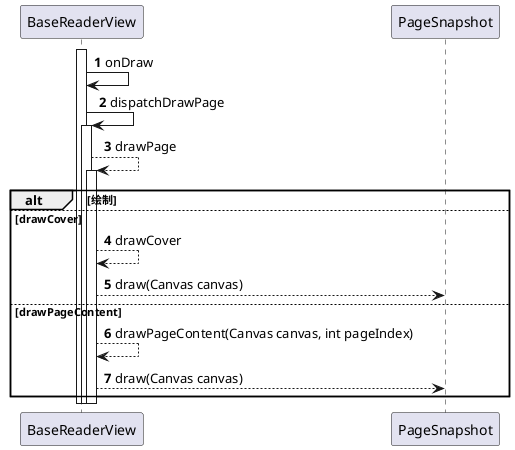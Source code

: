 @startuml
autonumber
activate BaseReaderView
  BaseReaderView -> BaseReaderView: onDraw
  BaseReaderView -> BaseReaderView: dispatchDrawPage
  activate BaseReaderView
    BaseReaderView --> BaseReaderView: drawPage
    activate BaseReaderView
      alt 绘制
        else drawCover
          BaseReaderView --> BaseReaderView: drawCover
          BaseReaderView --> PageSnapshot: draw(Canvas canvas)
        else drawPageContent
          BaseReaderView --> BaseReaderView: drawPageContent(Canvas canvas, int pageIndex)
          BaseReaderView --> PageSnapshot: draw(Canvas canvas)
      end
    deactivate BaseReaderView
  deactivate BaseReaderView
deactivate BaseReaderView



@enduml

